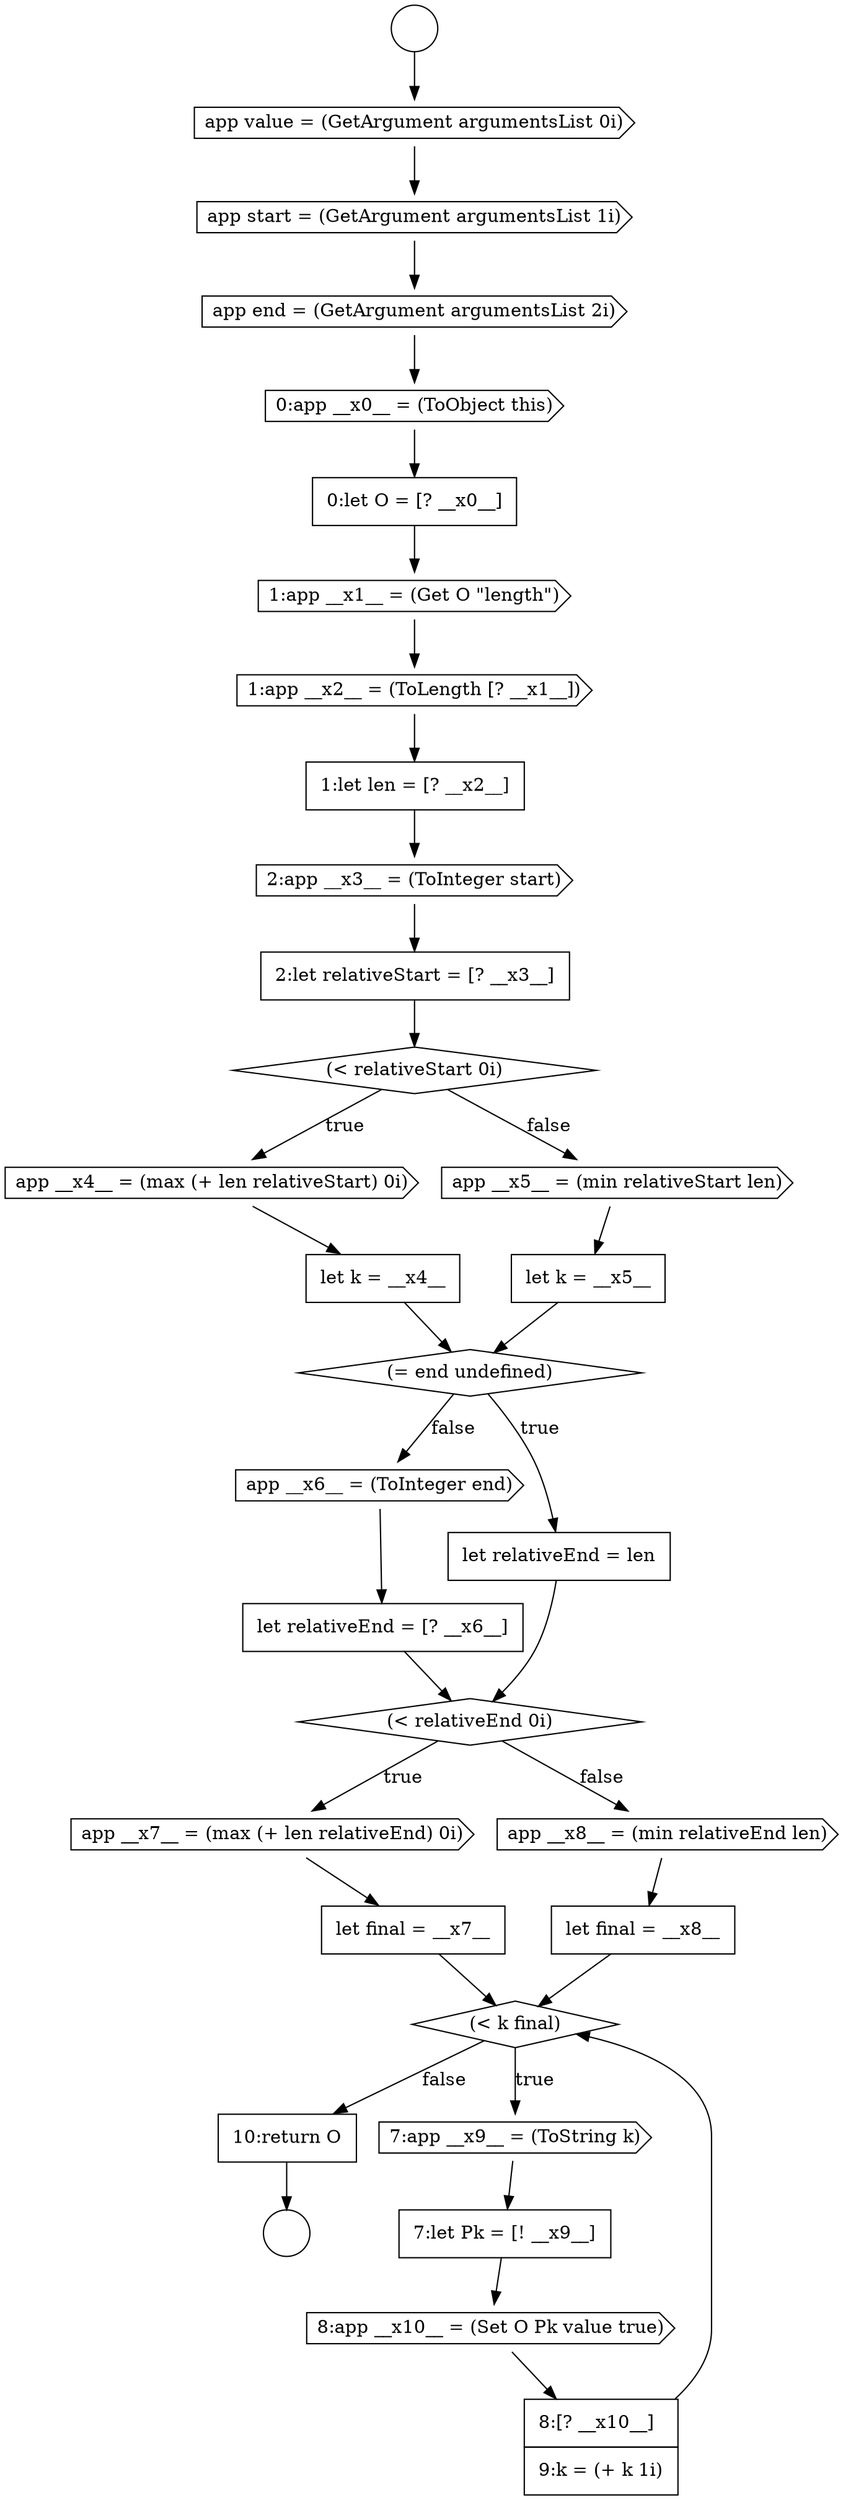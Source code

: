 digraph {
  node13690 [shape=cds, label=<<font color="black">app end = (GetArgument argumentsList 2i)</font>> color="black" fillcolor="white" style=filled]
  node13692 [shape=none, margin=0, label=<<font color="black">
    <table border="0" cellborder="1" cellspacing="0" cellpadding="10">
      <tr><td align="left">0:let O = [? __x0__]</td></tr>
    </table>
  </font>> color="black" fillcolor="white" style=filled]
  node13700 [shape=none, margin=0, label=<<font color="black">
    <table border="0" cellborder="1" cellspacing="0" cellpadding="10">
      <tr><td align="left">let k = __x4__</td></tr>
    </table>
  </font>> color="black" fillcolor="white" style=filled]
  node13696 [shape=cds, label=<<font color="black">2:app __x3__ = (ToInteger start)</font>> color="black" fillcolor="white" style=filled]
  node13708 [shape=cds, label=<<font color="black">app __x7__ = (max (+ len relativeEnd) 0i)</font>> color="black" fillcolor="white" style=filled]
  node13709 [shape=none, margin=0, label=<<font color="black">
    <table border="0" cellborder="1" cellspacing="0" cellpadding="10">
      <tr><td align="left">let final = __x7__</td></tr>
    </table>
  </font>> color="black" fillcolor="white" style=filled]
  node13686 [shape=circle label=" " color="black" fillcolor="white" style=filled]
  node13714 [shape=none, margin=0, label=<<font color="black">
    <table border="0" cellborder="1" cellspacing="0" cellpadding="10">
      <tr><td align="left">7:let Pk = [! __x9__]</td></tr>
    </table>
  </font>> color="black" fillcolor="white" style=filled]
  node13703 [shape=diamond, label=<<font color="black">(= end undefined)</font>> color="black" fillcolor="white" style=filled]
  node13710 [shape=cds, label=<<font color="black">app __x8__ = (min relativeEnd len)</font>> color="black" fillcolor="white" style=filled]
  node13705 [shape=cds, label=<<font color="black">app __x6__ = (ToInteger end)</font>> color="black" fillcolor="white" style=filled]
  node13694 [shape=cds, label=<<font color="black">1:app __x2__ = (ToLength [? __x1__])</font>> color="black" fillcolor="white" style=filled]
  node13688 [shape=cds, label=<<font color="black">app value = (GetArgument argumentsList 0i)</font>> color="black" fillcolor="white" style=filled]
  node13706 [shape=none, margin=0, label=<<font color="black">
    <table border="0" cellborder="1" cellspacing="0" cellpadding="10">
      <tr><td align="left">let relativeEnd = [? __x6__]</td></tr>
    </table>
  </font>> color="black" fillcolor="white" style=filled]
  node13712 [shape=diamond, label=<<font color="black">(&lt; k final)</font>> color="black" fillcolor="white" style=filled]
  node13707 [shape=diamond, label=<<font color="black">(&lt; relativeEnd 0i)</font>> color="black" fillcolor="white" style=filled]
  node13687 [shape=circle label=" " color="black" fillcolor="white" style=filled]
  node13704 [shape=none, margin=0, label=<<font color="black">
    <table border="0" cellborder="1" cellspacing="0" cellpadding="10">
      <tr><td align="left">let relativeEnd = len</td></tr>
    </table>
  </font>> color="black" fillcolor="white" style=filled]
  node13715 [shape=cds, label=<<font color="black">8:app __x10__ = (Set O Pk value true)</font>> color="black" fillcolor="white" style=filled]
  node13693 [shape=cds, label=<<font color="black">1:app __x1__ = (Get O &quot;length&quot;)</font>> color="black" fillcolor="white" style=filled]
  node13699 [shape=cds, label=<<font color="black">app __x4__ = (max (+ len relativeStart) 0i)</font>> color="black" fillcolor="white" style=filled]
  node13717 [shape=none, margin=0, label=<<font color="black">
    <table border="0" cellborder="1" cellspacing="0" cellpadding="10">
      <tr><td align="left">10:return O</td></tr>
    </table>
  </font>> color="black" fillcolor="white" style=filled]
  node13702 [shape=none, margin=0, label=<<font color="black">
    <table border="0" cellborder="1" cellspacing="0" cellpadding="10">
      <tr><td align="left">let k = __x5__</td></tr>
    </table>
  </font>> color="black" fillcolor="white" style=filled]
  node13698 [shape=diamond, label=<<font color="black">(&lt; relativeStart 0i)</font>> color="black" fillcolor="white" style=filled]
  node13713 [shape=cds, label=<<font color="black">7:app __x9__ = (ToString k)</font>> color="black" fillcolor="white" style=filled]
  node13691 [shape=cds, label=<<font color="black">0:app __x0__ = (ToObject this)</font>> color="black" fillcolor="white" style=filled]
  node13716 [shape=none, margin=0, label=<<font color="black">
    <table border="0" cellborder="1" cellspacing="0" cellpadding="10">
      <tr><td align="left">8:[? __x10__]</td></tr>
      <tr><td align="left">9:k = (+ k 1i)</td></tr>
    </table>
  </font>> color="black" fillcolor="white" style=filled]
  node13711 [shape=none, margin=0, label=<<font color="black">
    <table border="0" cellborder="1" cellspacing="0" cellpadding="10">
      <tr><td align="left">let final = __x8__</td></tr>
    </table>
  </font>> color="black" fillcolor="white" style=filled]
  node13695 [shape=none, margin=0, label=<<font color="black">
    <table border="0" cellborder="1" cellspacing="0" cellpadding="10">
      <tr><td align="left">1:let len = [? __x2__]</td></tr>
    </table>
  </font>> color="black" fillcolor="white" style=filled]
  node13701 [shape=cds, label=<<font color="black">app __x5__ = (min relativeStart len)</font>> color="black" fillcolor="white" style=filled]
  node13689 [shape=cds, label=<<font color="black">app start = (GetArgument argumentsList 1i)</font>> color="black" fillcolor="white" style=filled]
  node13697 [shape=none, margin=0, label=<<font color="black">
    <table border="0" cellborder="1" cellspacing="0" cellpadding="10">
      <tr><td align="left">2:let relativeStart = [? __x3__]</td></tr>
    </table>
  </font>> color="black" fillcolor="white" style=filled]
  node13696 -> node13697 [ color="black"]
  node13692 -> node13693 [ color="black"]
  node13689 -> node13690 [ color="black"]
  node13695 -> node13696 [ color="black"]
  node13714 -> node13715 [ color="black"]
  node13704 -> node13707 [ color="black"]
  node13698 -> node13699 [label=<<font color="black">true</font>> color="black"]
  node13698 -> node13701 [label=<<font color="black">false</font>> color="black"]
  node13690 -> node13691 [ color="black"]
  node13705 -> node13706 [ color="black"]
  node13701 -> node13702 [ color="black"]
  node13703 -> node13704 [label=<<font color="black">true</font>> color="black"]
  node13703 -> node13705 [label=<<font color="black">false</font>> color="black"]
  node13686 -> node13688 [ color="black"]
  node13699 -> node13700 [ color="black"]
  node13709 -> node13712 [ color="black"]
  node13711 -> node13712 [ color="black"]
  node13713 -> node13714 [ color="black"]
  node13706 -> node13707 [ color="black"]
  node13694 -> node13695 [ color="black"]
  node13715 -> node13716 [ color="black"]
  node13691 -> node13692 [ color="black"]
  node13693 -> node13694 [ color="black"]
  node13717 -> node13687 [ color="black"]
  node13702 -> node13703 [ color="black"]
  node13707 -> node13708 [label=<<font color="black">true</font>> color="black"]
  node13707 -> node13710 [label=<<font color="black">false</font>> color="black"]
  node13708 -> node13709 [ color="black"]
  node13710 -> node13711 [ color="black"]
  node13716 -> node13712 [ color="black"]
  node13712 -> node13713 [label=<<font color="black">true</font>> color="black"]
  node13712 -> node13717 [label=<<font color="black">false</font>> color="black"]
  node13688 -> node13689 [ color="black"]
  node13700 -> node13703 [ color="black"]
  node13697 -> node13698 [ color="black"]
}

